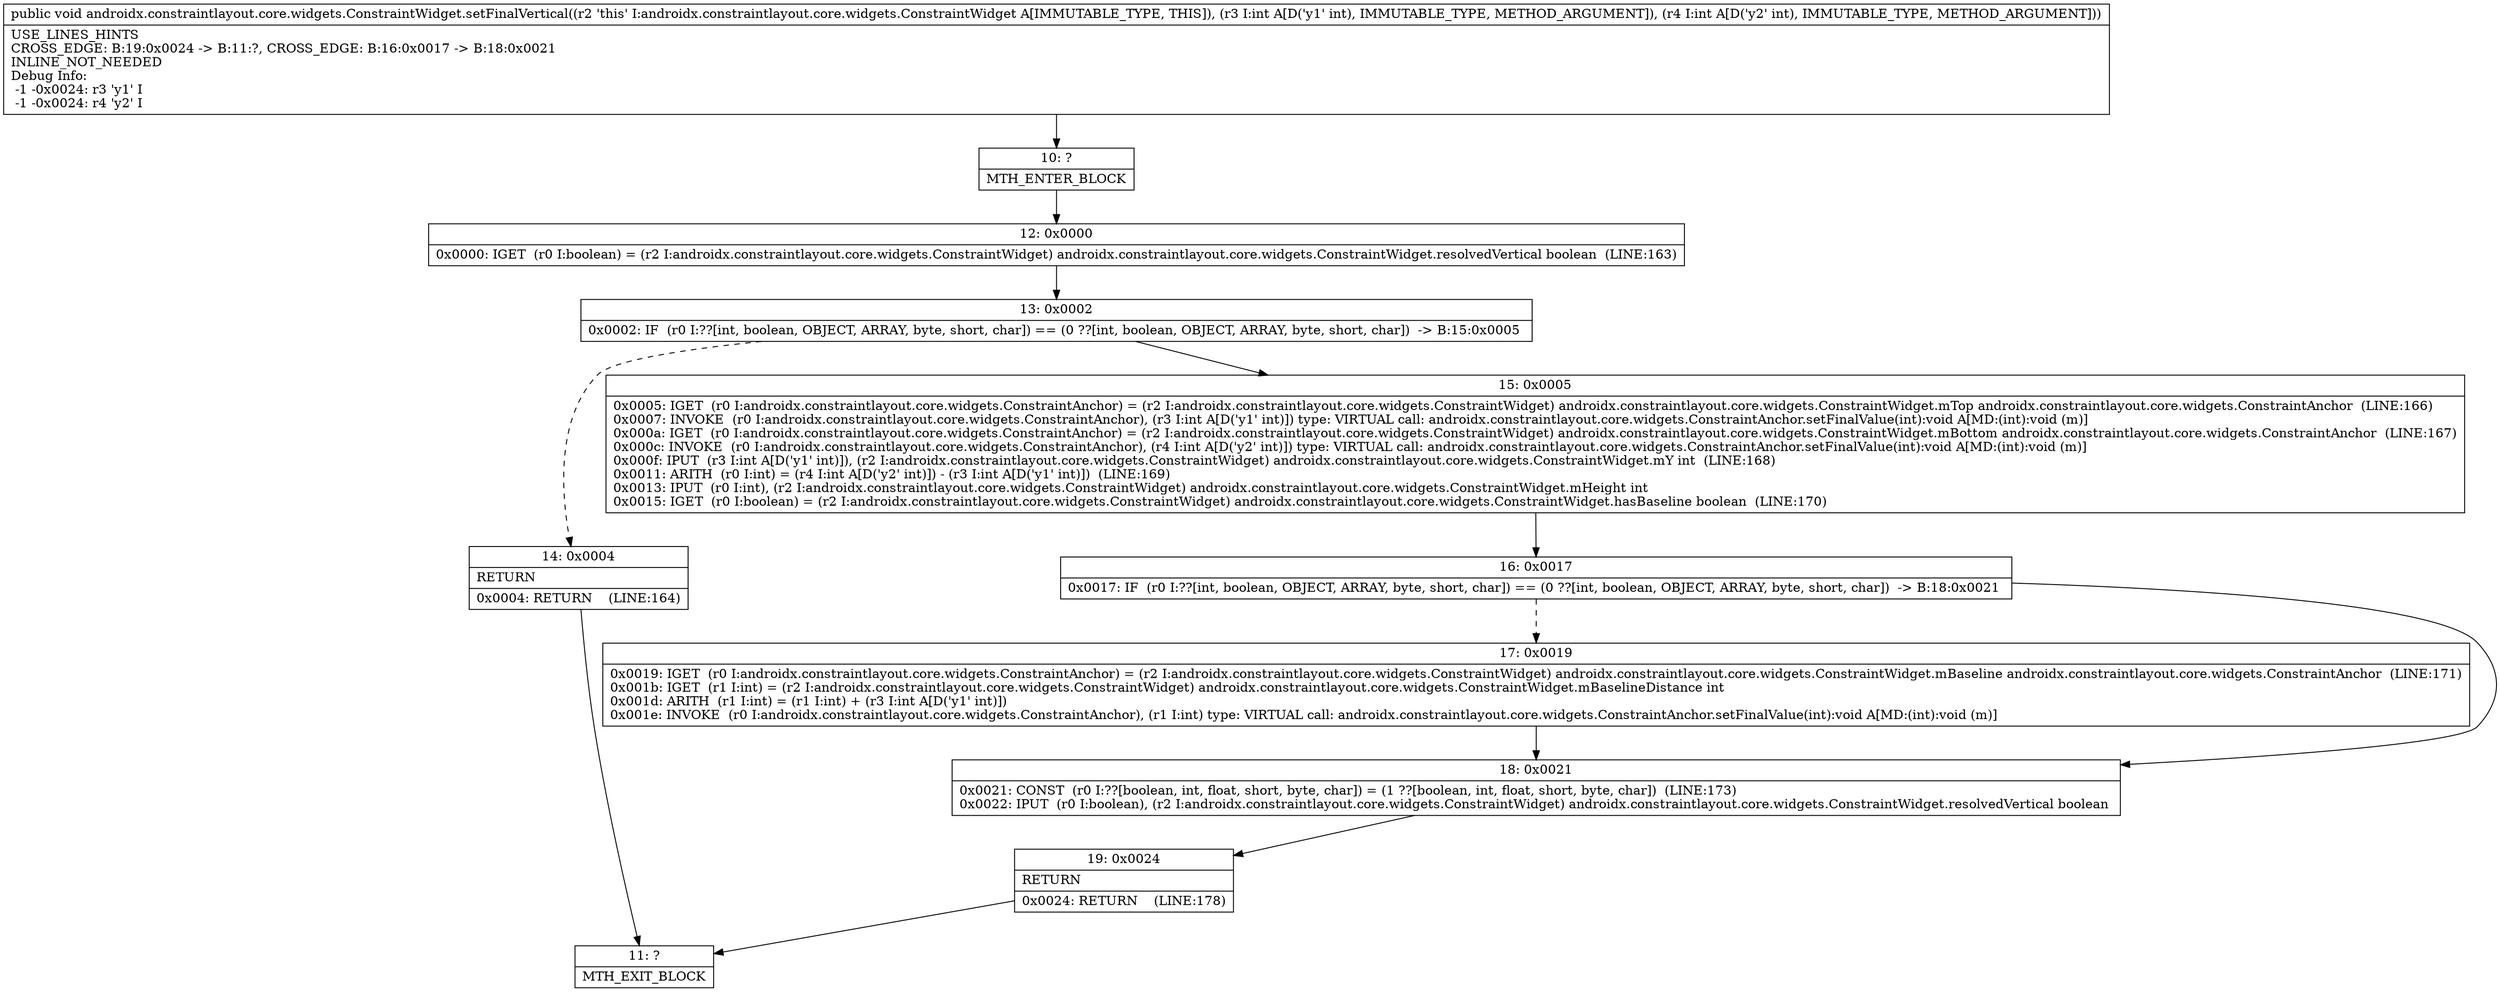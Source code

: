 digraph "CFG forandroidx.constraintlayout.core.widgets.ConstraintWidget.setFinalVertical(II)V" {
Node_10 [shape=record,label="{10\:\ ?|MTH_ENTER_BLOCK\l}"];
Node_12 [shape=record,label="{12\:\ 0x0000|0x0000: IGET  (r0 I:boolean) = (r2 I:androidx.constraintlayout.core.widgets.ConstraintWidget) androidx.constraintlayout.core.widgets.ConstraintWidget.resolvedVertical boolean  (LINE:163)\l}"];
Node_13 [shape=record,label="{13\:\ 0x0002|0x0002: IF  (r0 I:??[int, boolean, OBJECT, ARRAY, byte, short, char]) == (0 ??[int, boolean, OBJECT, ARRAY, byte, short, char])  \-\> B:15:0x0005 \l}"];
Node_14 [shape=record,label="{14\:\ 0x0004|RETURN\l|0x0004: RETURN    (LINE:164)\l}"];
Node_11 [shape=record,label="{11\:\ ?|MTH_EXIT_BLOCK\l}"];
Node_15 [shape=record,label="{15\:\ 0x0005|0x0005: IGET  (r0 I:androidx.constraintlayout.core.widgets.ConstraintAnchor) = (r2 I:androidx.constraintlayout.core.widgets.ConstraintWidget) androidx.constraintlayout.core.widgets.ConstraintWidget.mTop androidx.constraintlayout.core.widgets.ConstraintAnchor  (LINE:166)\l0x0007: INVOKE  (r0 I:androidx.constraintlayout.core.widgets.ConstraintAnchor), (r3 I:int A[D('y1' int)]) type: VIRTUAL call: androidx.constraintlayout.core.widgets.ConstraintAnchor.setFinalValue(int):void A[MD:(int):void (m)]\l0x000a: IGET  (r0 I:androidx.constraintlayout.core.widgets.ConstraintAnchor) = (r2 I:androidx.constraintlayout.core.widgets.ConstraintWidget) androidx.constraintlayout.core.widgets.ConstraintWidget.mBottom androidx.constraintlayout.core.widgets.ConstraintAnchor  (LINE:167)\l0x000c: INVOKE  (r0 I:androidx.constraintlayout.core.widgets.ConstraintAnchor), (r4 I:int A[D('y2' int)]) type: VIRTUAL call: androidx.constraintlayout.core.widgets.ConstraintAnchor.setFinalValue(int):void A[MD:(int):void (m)]\l0x000f: IPUT  (r3 I:int A[D('y1' int)]), (r2 I:androidx.constraintlayout.core.widgets.ConstraintWidget) androidx.constraintlayout.core.widgets.ConstraintWidget.mY int  (LINE:168)\l0x0011: ARITH  (r0 I:int) = (r4 I:int A[D('y2' int)]) \- (r3 I:int A[D('y1' int)])  (LINE:169)\l0x0013: IPUT  (r0 I:int), (r2 I:androidx.constraintlayout.core.widgets.ConstraintWidget) androidx.constraintlayout.core.widgets.ConstraintWidget.mHeight int \l0x0015: IGET  (r0 I:boolean) = (r2 I:androidx.constraintlayout.core.widgets.ConstraintWidget) androidx.constraintlayout.core.widgets.ConstraintWidget.hasBaseline boolean  (LINE:170)\l}"];
Node_16 [shape=record,label="{16\:\ 0x0017|0x0017: IF  (r0 I:??[int, boolean, OBJECT, ARRAY, byte, short, char]) == (0 ??[int, boolean, OBJECT, ARRAY, byte, short, char])  \-\> B:18:0x0021 \l}"];
Node_17 [shape=record,label="{17\:\ 0x0019|0x0019: IGET  (r0 I:androidx.constraintlayout.core.widgets.ConstraintAnchor) = (r2 I:androidx.constraintlayout.core.widgets.ConstraintWidget) androidx.constraintlayout.core.widgets.ConstraintWidget.mBaseline androidx.constraintlayout.core.widgets.ConstraintAnchor  (LINE:171)\l0x001b: IGET  (r1 I:int) = (r2 I:androidx.constraintlayout.core.widgets.ConstraintWidget) androidx.constraintlayout.core.widgets.ConstraintWidget.mBaselineDistance int \l0x001d: ARITH  (r1 I:int) = (r1 I:int) + (r3 I:int A[D('y1' int)]) \l0x001e: INVOKE  (r0 I:androidx.constraintlayout.core.widgets.ConstraintAnchor), (r1 I:int) type: VIRTUAL call: androidx.constraintlayout.core.widgets.ConstraintAnchor.setFinalValue(int):void A[MD:(int):void (m)]\l}"];
Node_18 [shape=record,label="{18\:\ 0x0021|0x0021: CONST  (r0 I:??[boolean, int, float, short, byte, char]) = (1 ??[boolean, int, float, short, byte, char])  (LINE:173)\l0x0022: IPUT  (r0 I:boolean), (r2 I:androidx.constraintlayout.core.widgets.ConstraintWidget) androidx.constraintlayout.core.widgets.ConstraintWidget.resolvedVertical boolean \l}"];
Node_19 [shape=record,label="{19\:\ 0x0024|RETURN\l|0x0024: RETURN    (LINE:178)\l}"];
MethodNode[shape=record,label="{public void androidx.constraintlayout.core.widgets.ConstraintWidget.setFinalVertical((r2 'this' I:androidx.constraintlayout.core.widgets.ConstraintWidget A[IMMUTABLE_TYPE, THIS]), (r3 I:int A[D('y1' int), IMMUTABLE_TYPE, METHOD_ARGUMENT]), (r4 I:int A[D('y2' int), IMMUTABLE_TYPE, METHOD_ARGUMENT]))  | USE_LINES_HINTS\lCROSS_EDGE: B:19:0x0024 \-\> B:11:?, CROSS_EDGE: B:16:0x0017 \-\> B:18:0x0021\lINLINE_NOT_NEEDED\lDebug Info:\l  \-1 \-0x0024: r3 'y1' I\l  \-1 \-0x0024: r4 'y2' I\l}"];
MethodNode -> Node_10;Node_10 -> Node_12;
Node_12 -> Node_13;
Node_13 -> Node_14[style=dashed];
Node_13 -> Node_15;
Node_14 -> Node_11;
Node_15 -> Node_16;
Node_16 -> Node_17[style=dashed];
Node_16 -> Node_18;
Node_17 -> Node_18;
Node_18 -> Node_19;
Node_19 -> Node_11;
}

